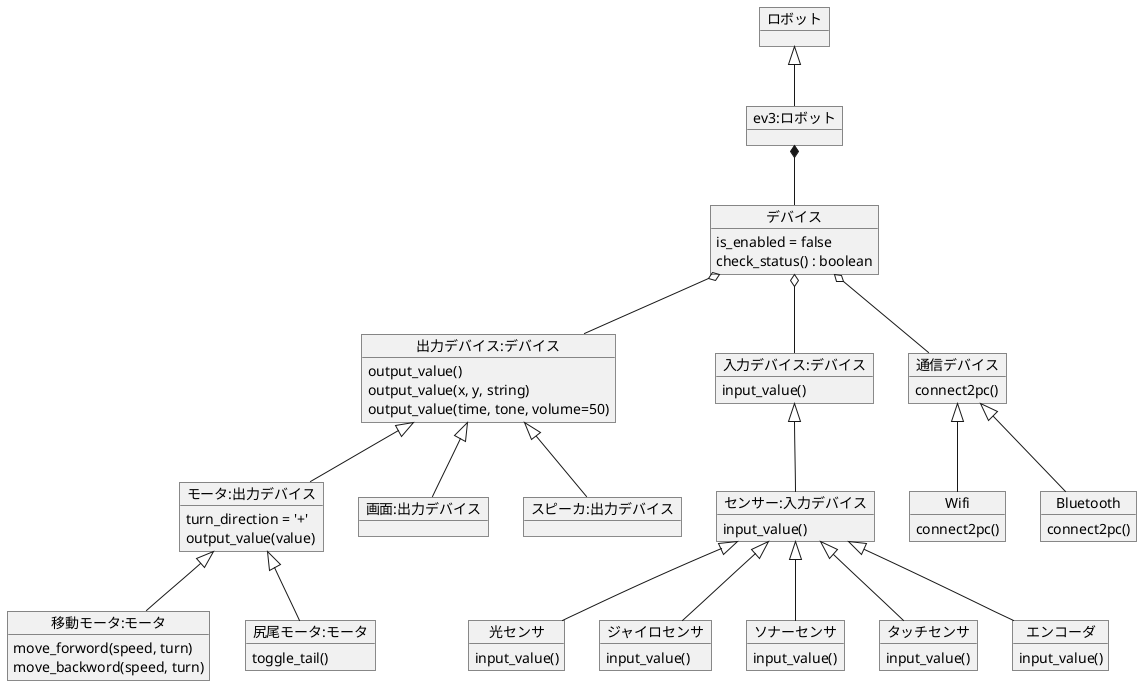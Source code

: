 @startuml ev3.png

top to bottom direction
object "ロボット" as robo

object "ev3:ロボット" as ev3
  '------ devise
  object "デバイス" as devise
  devise : is_enabled = false
  devise : check_status() : boolean
    '------ output interfaces
    object "出力デバイス:デバイス" as output
    output : output_value()
      '------ moter
      object "モータ:出力デバイス" as moter
      moter : turn_direction = '+'
      moter : output_value(value)
        object "移動モータ:モータ" as move
        move : move_forword(speed, turn)
        move : move_backword(speed, turn)
        object "尻尾モータ:モータ" as tail
        tail : toggle_tail()
      '------ other
      object "画面:出力デバイス" as display
      output : output_value(x, y, string)
      object "スピーカ:出力デバイス" as speaker
      output : output_value(time, tone, volume=50)
    '------ input interfaces
    object "入力デバイス:デバイス" as input
    input : input_value()
      object "センサー:入力デバイス" as censor
      censor : input_value()
      object "光センサ" as light
      light : input_value()
      object "ジャイロセンサ" as jyro
      jyro : input_value()
      object "ソナーセンサ" as sonar
      sonar : input_value()
      object "タッチセンサ" as touch
      touch : input_value()
      object "エンコーダ" as encoder
      encoder : input_value()
    '------ connector interfaces
    object "通信デバイス" as connector
    connector : connect2pc()
      object "Wifi" as wifi
      wifi : connect2pc()
      object "Bluetooth" as bluetooth
      bluetooth : connect2pc()

robo <|-- ev3
  ev3 *-- devise
    devise o-- output
      output <|-- moter
        moter <|-- move
        moter <|-- tail
      output <|-- display
      output <|-- speaker
    devise o-- input
      input <|-- censor
        censor <|-- light
        censor <|-- jyro
        censor <|-- sonar
        censor <|-- touch
        censor <|-- encoder
    devise o-- connector
      connector <|-- wifi
      connector <|-- bluetooth

@enduml

